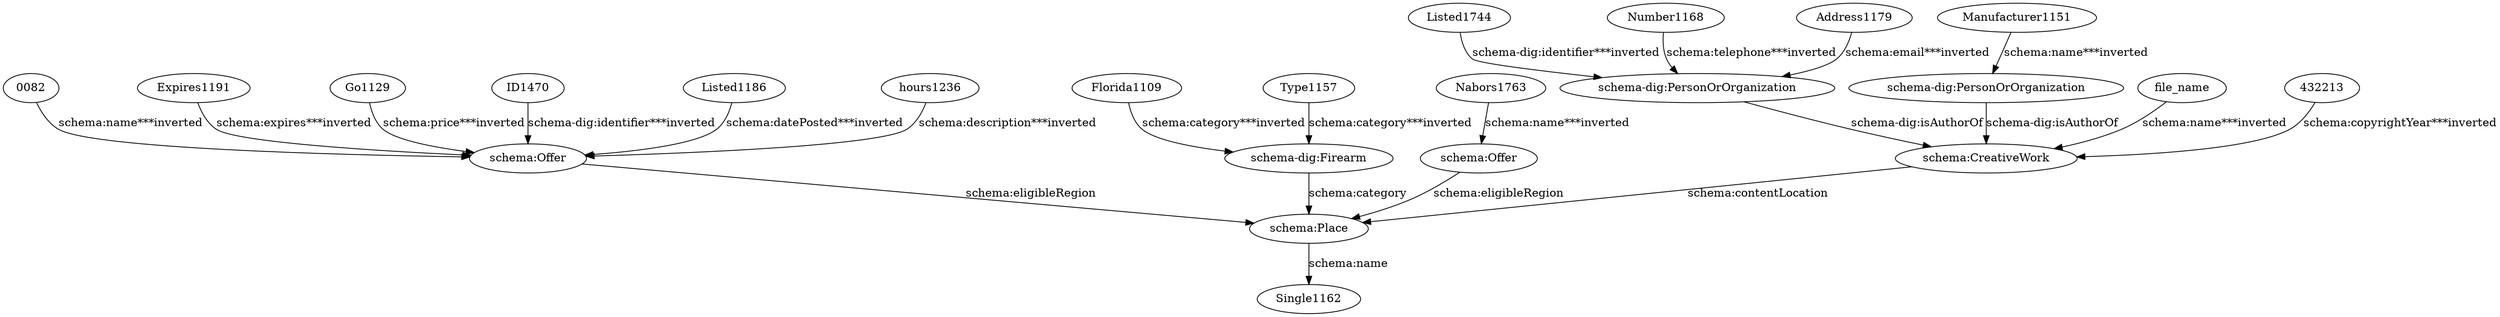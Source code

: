 digraph {
  "432213" [type=attribute_name,label="432213"]
  "0082" [type=attribute_name,label="0082"]
  "schema:Offer1" [type=class_uri,label="schema:Offer"]
  "schema:CreativeWork1" [type=class_uri,label="schema:CreativeWork"]
  Address1179 [type=attribute_name,label=Address1179]
  "schema-dig:PersonOrOrganization1" [type=class_uri,label="schema-dig:PersonOrOrganization"]
  Expires1191 [type=attribute_name,label=Expires1191]
  Florida1109 [type=attribute_name,label=Florida1109]
  "schema-dig:Firearm1" [type=class_uri,label="schema-dig:Firearm"]
  Go1129 [type=attribute_name,label=Go1129]
  ID1470 [type=attribute_name,label=ID1470]
  Listed1186 [type=attribute_name,label=Listed1186]
  Listed1744 [type=attribute_name,label=Listed1744]
  Manufacturer1151 [type=attribute_name,label=Manufacturer1151]
  "schema-dig:PersonOrOrganization2" [type=class_uri,label="schema-dig:PersonOrOrganization"]
  Nabors1763 [type=attribute_name,label=Nabors1763]
  "schema:Offer2" [type=class_uri,label="schema:Offer"]
  Number1168 [type=attribute_name,label=Number1168]
  Type1157 [type=attribute_name,label=Type1157]
  file_name [type=attribute_name,label=file_name]
  hours1236 [type=attribute_name,label=hours1236]
  "schema:Place1" [type=class_uri,label="schema:Place"]
  Single1162 [type=attribute_name,label=Single1162]
  "0082" -> "schema:Offer1" [type=st_property_uri,label="schema:name***inverted",weight=1]
  "432213" -> "schema:CreativeWork1" [type=st_property_uri,label="schema:copyrightYear***inverted",weight=1]
  Address1179 -> "schema-dig:PersonOrOrganization1" [type=st_property_uri,label="schema:email***inverted",weight=1]
  Expires1191 -> "schema:Offer1" [type=st_property_uri,label="schema:expires***inverted",weight=1]
  Florida1109 -> "schema-dig:Firearm1" [type=st_property_uri,label="schema:category***inverted",weight=1]
  Go1129 -> "schema:Offer1" [type=st_property_uri,label="schema:price***inverted",weight=1]
  ID1470 -> "schema:Offer1" [type=st_property_uri,label="schema-dig:identifier***inverted",weight=1]
  Listed1186 -> "schema:Offer1" [type=st_property_uri,label="schema:datePosted***inverted",weight=1]
  Listed1744 -> "schema-dig:PersonOrOrganization1" [type=st_property_uri,label="schema-dig:identifier***inverted",weight=1]
  Manufacturer1151 -> "schema-dig:PersonOrOrganization2" [type=st_property_uri,label="schema:name***inverted",weight=1]
  Nabors1763 -> "schema:Offer2" [type=st_property_uri,label="schema:name***inverted",weight=1]
  Number1168 -> "schema-dig:PersonOrOrganization1" [type=st_property_uri,label="schema:telephone***inverted",weight=1]
  Type1157 -> "schema-dig:Firearm1" [type=st_property_uri,label="schema:category***inverted",weight=1]
  file_name -> "schema:CreativeWork1" [type=st_property_uri,label="schema:name***inverted",weight=1]
  hours1236 -> "schema:Offer1" [type=st_property_uri,label="schema:description***inverted",weight=1]
  "schema-dig:Firearm1" -> "schema:Place1" [label="schema:category",type=inherited,weight=4]
  "schema-dig:PersonOrOrganization1" -> "schema:CreativeWork1" [label="schema-dig:isAuthorOf",type=direct_property_uri,weight=1]
  "schema-dig:PersonOrOrganization2" -> "schema:CreativeWork1" [label="schema-dig:isAuthorOf",type=direct_property_uri,weight=1]
  "schema:CreativeWork1" -> "schema:Place1" [label="schema:contentLocation",type=direct_property_uri,weight=1]
  "schema:Offer1" -> "schema:Place1" [label="schema:eligibleRegion",type=direct_property_uri,weight=1]
  "schema:Offer2" -> "schema:Place1" [label="schema:eligibleRegion",type=direct_property_uri,weight=1]
  "schema:Place1" -> Single1162 [label="schema:name",type=st_property_uri]
}
